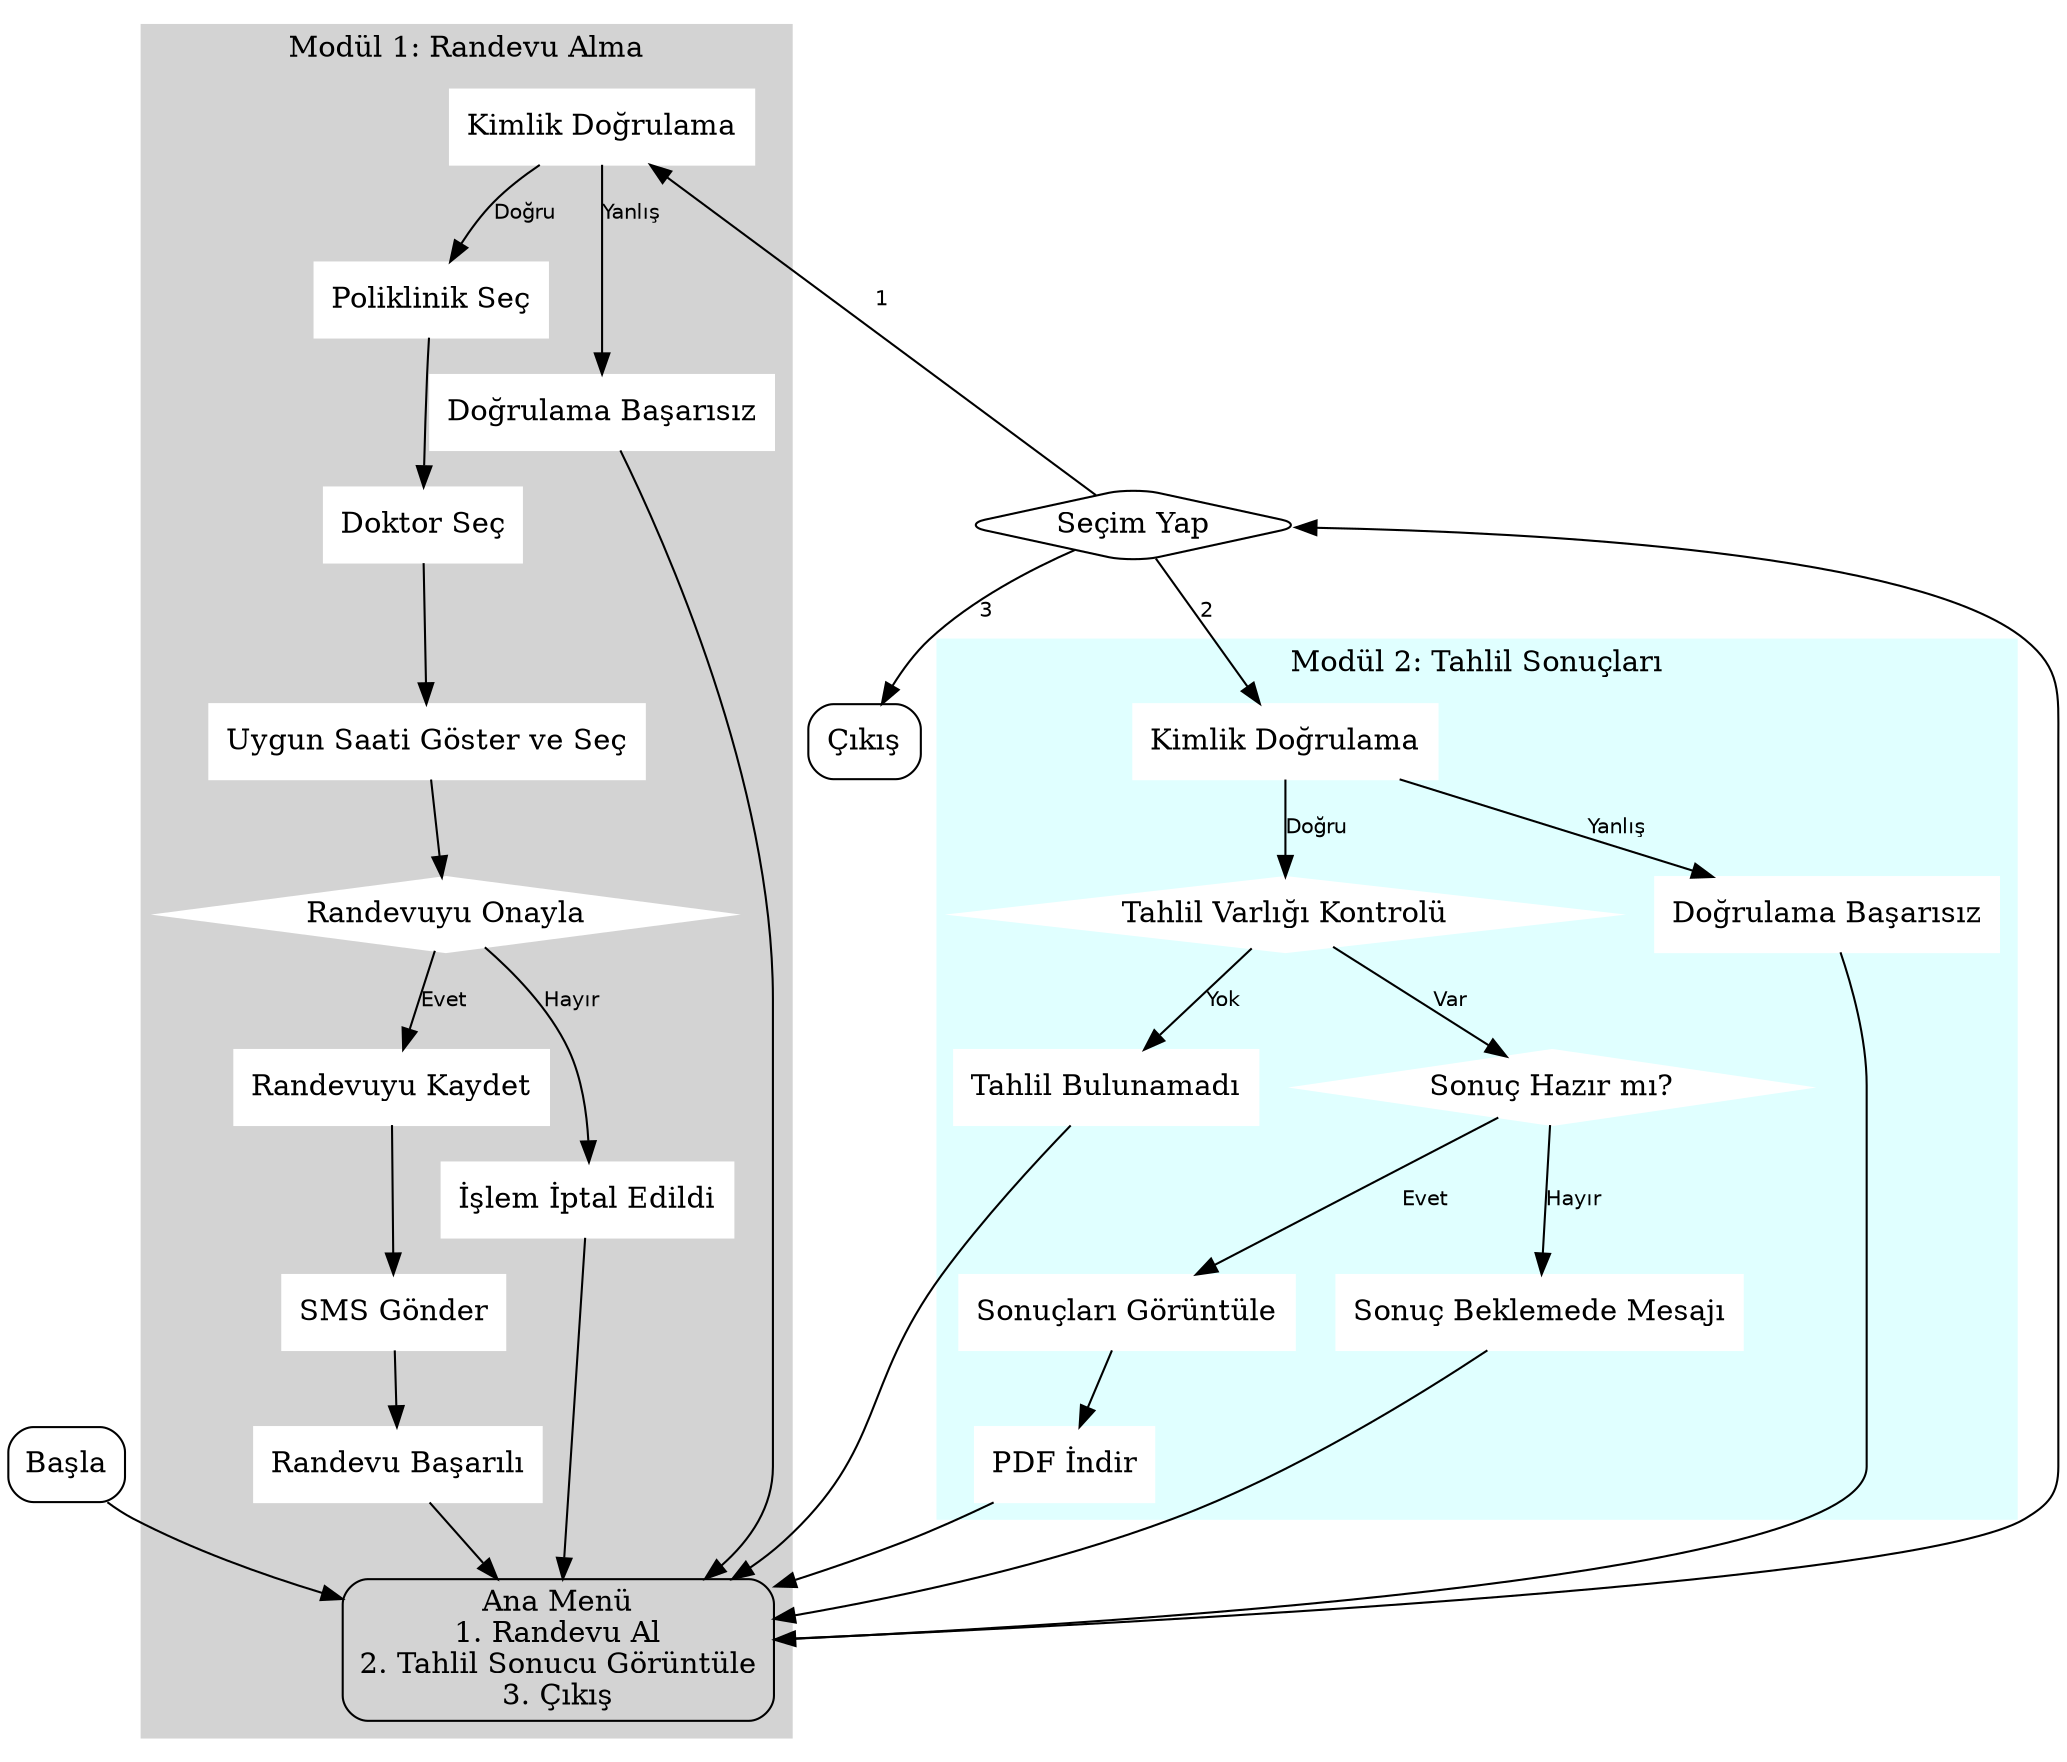 digraph HastaneSistemi {
    // Grafik ayarları
    rankdir=TB;
    node [shape=box, style=rounded];
    edge [fontname="Helvetica", fontsize=10];

    // Ana Menü Düğümleri
    Start [label="Başla"];
    AnaMenu [label="Ana Menü\n1. Randevu Al\n2. Tahlil Sonucu Görüntüle\n3. Çıkış"];
    Secim [label="Seçim Yap", shape=diamond];
    Cikis [label="Çıkış"];

    // Ana Akış
    Start -> AnaMenu;
    AnaMenu -> Secim;
    Secim -> Cikis [label="3"];

    // Modül 1: Randevu Alma (Subgraph)
    subgraph cluster_randevu {
        label = "Modül 1: Randevu Alma";
        style=filled;
        color=lightgrey;
        node [style=filled, color=white];

        Randevu_Kimlik [label="Kimlik Doğrulama"];
        Randevu_Poliklinik [label="Poliklinik Seç"];
        Randevu_Doktor [label="Doktor Seç"];
        Randevu_Saat [label="Uygun Saati Göster ve Seç"];
        Randevu_Onay [label="Randevuyu Onayla", shape=diamond];
        Randevu_Kayit [label="Randevuyu Kaydet"];
        Randevu_SMS [label="SMS Gönder"];
        Randevu_Basarili [label="Randevu Başarılı"];
        Randevu_Iptal [label="İşlem İptal Edildi"];
        Randevu_Hata [label="Doğrulama Başarısız"];

        Randevu_Kimlik -> Randevu_Poliklinik [label="Doğru"];
        Randevu_Kimlik -> Randevu_Hata [label="Yanlış"];
        Randevu_Poliklinik -> Randevu_Doktor;
        Randevu_Doktor -> Randevu_Saat;
        Randevu_Saat -> Randevu_Onay;
        Randevu_Onay -> Randevu_Kayit [label="Evet"];
        Randevu_Onay -> Randevu_Iptal [label="Hayır"];
        Randevu_Kayit -> Randevu_SMS;
        Randevu_SMS -> Randevu_Basarili;
        Randevu_Basarili -> AnaMenu;
        Randevu_Iptal -> AnaMenu;
        Randevu_Hata -> AnaMenu;
    }

    // Modül 2: Tahlil Sonuçları (Subgraph)
    subgraph cluster_tahlil {
        label = "Modül 2: Tahlil Sonuçları";
        style=filled;
        color=lightcyan;
        node [style=filled, color=white];

        Tahlil_Kimlik [label="Kimlik Doğrulama"];
        Tahlil_Varlik [label="Tahlil Varlığı Kontrolü", shape=diamond];
        Tahlil_SonucHazirMi [label="Sonuç Hazır mı?", shape=diamond];
        Tahlil_Goruntule [label="Sonuçları Görüntüle"];
        Tahlil_Indir [label="PDF İndir"];
        Tahlil_Bekleme [label="Sonuç Beklemede Mesajı"];
        Tahlil_Bulunamadi [label="Tahlil Bulunamadı"];
        Tahlil_Hata [label="Doğrulama Başarısız"];

        Tahlil_Kimlik -> Tahlil_Varlik [label="Doğru"];
        Tahlil_Kimlik -> Tahlil_Hata [label="Yanlış"];
        Tahlil_Varlik -> Tahlil_SonucHazirMi [label="Var"];
        Tahlil_Varlik -> Tahlil_Bulunamadi [label="Yok"];
        Tahlil_SonucHazirMi -> Tahlil_Goruntule [label="Evet"];
        Tahlil_SonucHazirMi -> Tahlil_Bekleme [label="Hayır"];
        Tahlil_Goruntule -> Tahlil_Indir;
        Tahlil_Indir -> AnaMenu;
        Tahlil_Bekleme -> AnaMenu;
        Tahlil_Bulunamadi -> AnaMenu;
        Tahlil_Hata -> AnaMenu;
    }

    // Ana menüden modüllere geçiş
    Secim -> Randevu_Kimlik [label="1"];
    Secim -> Tahlil_Kimlik [label="2"];
}
